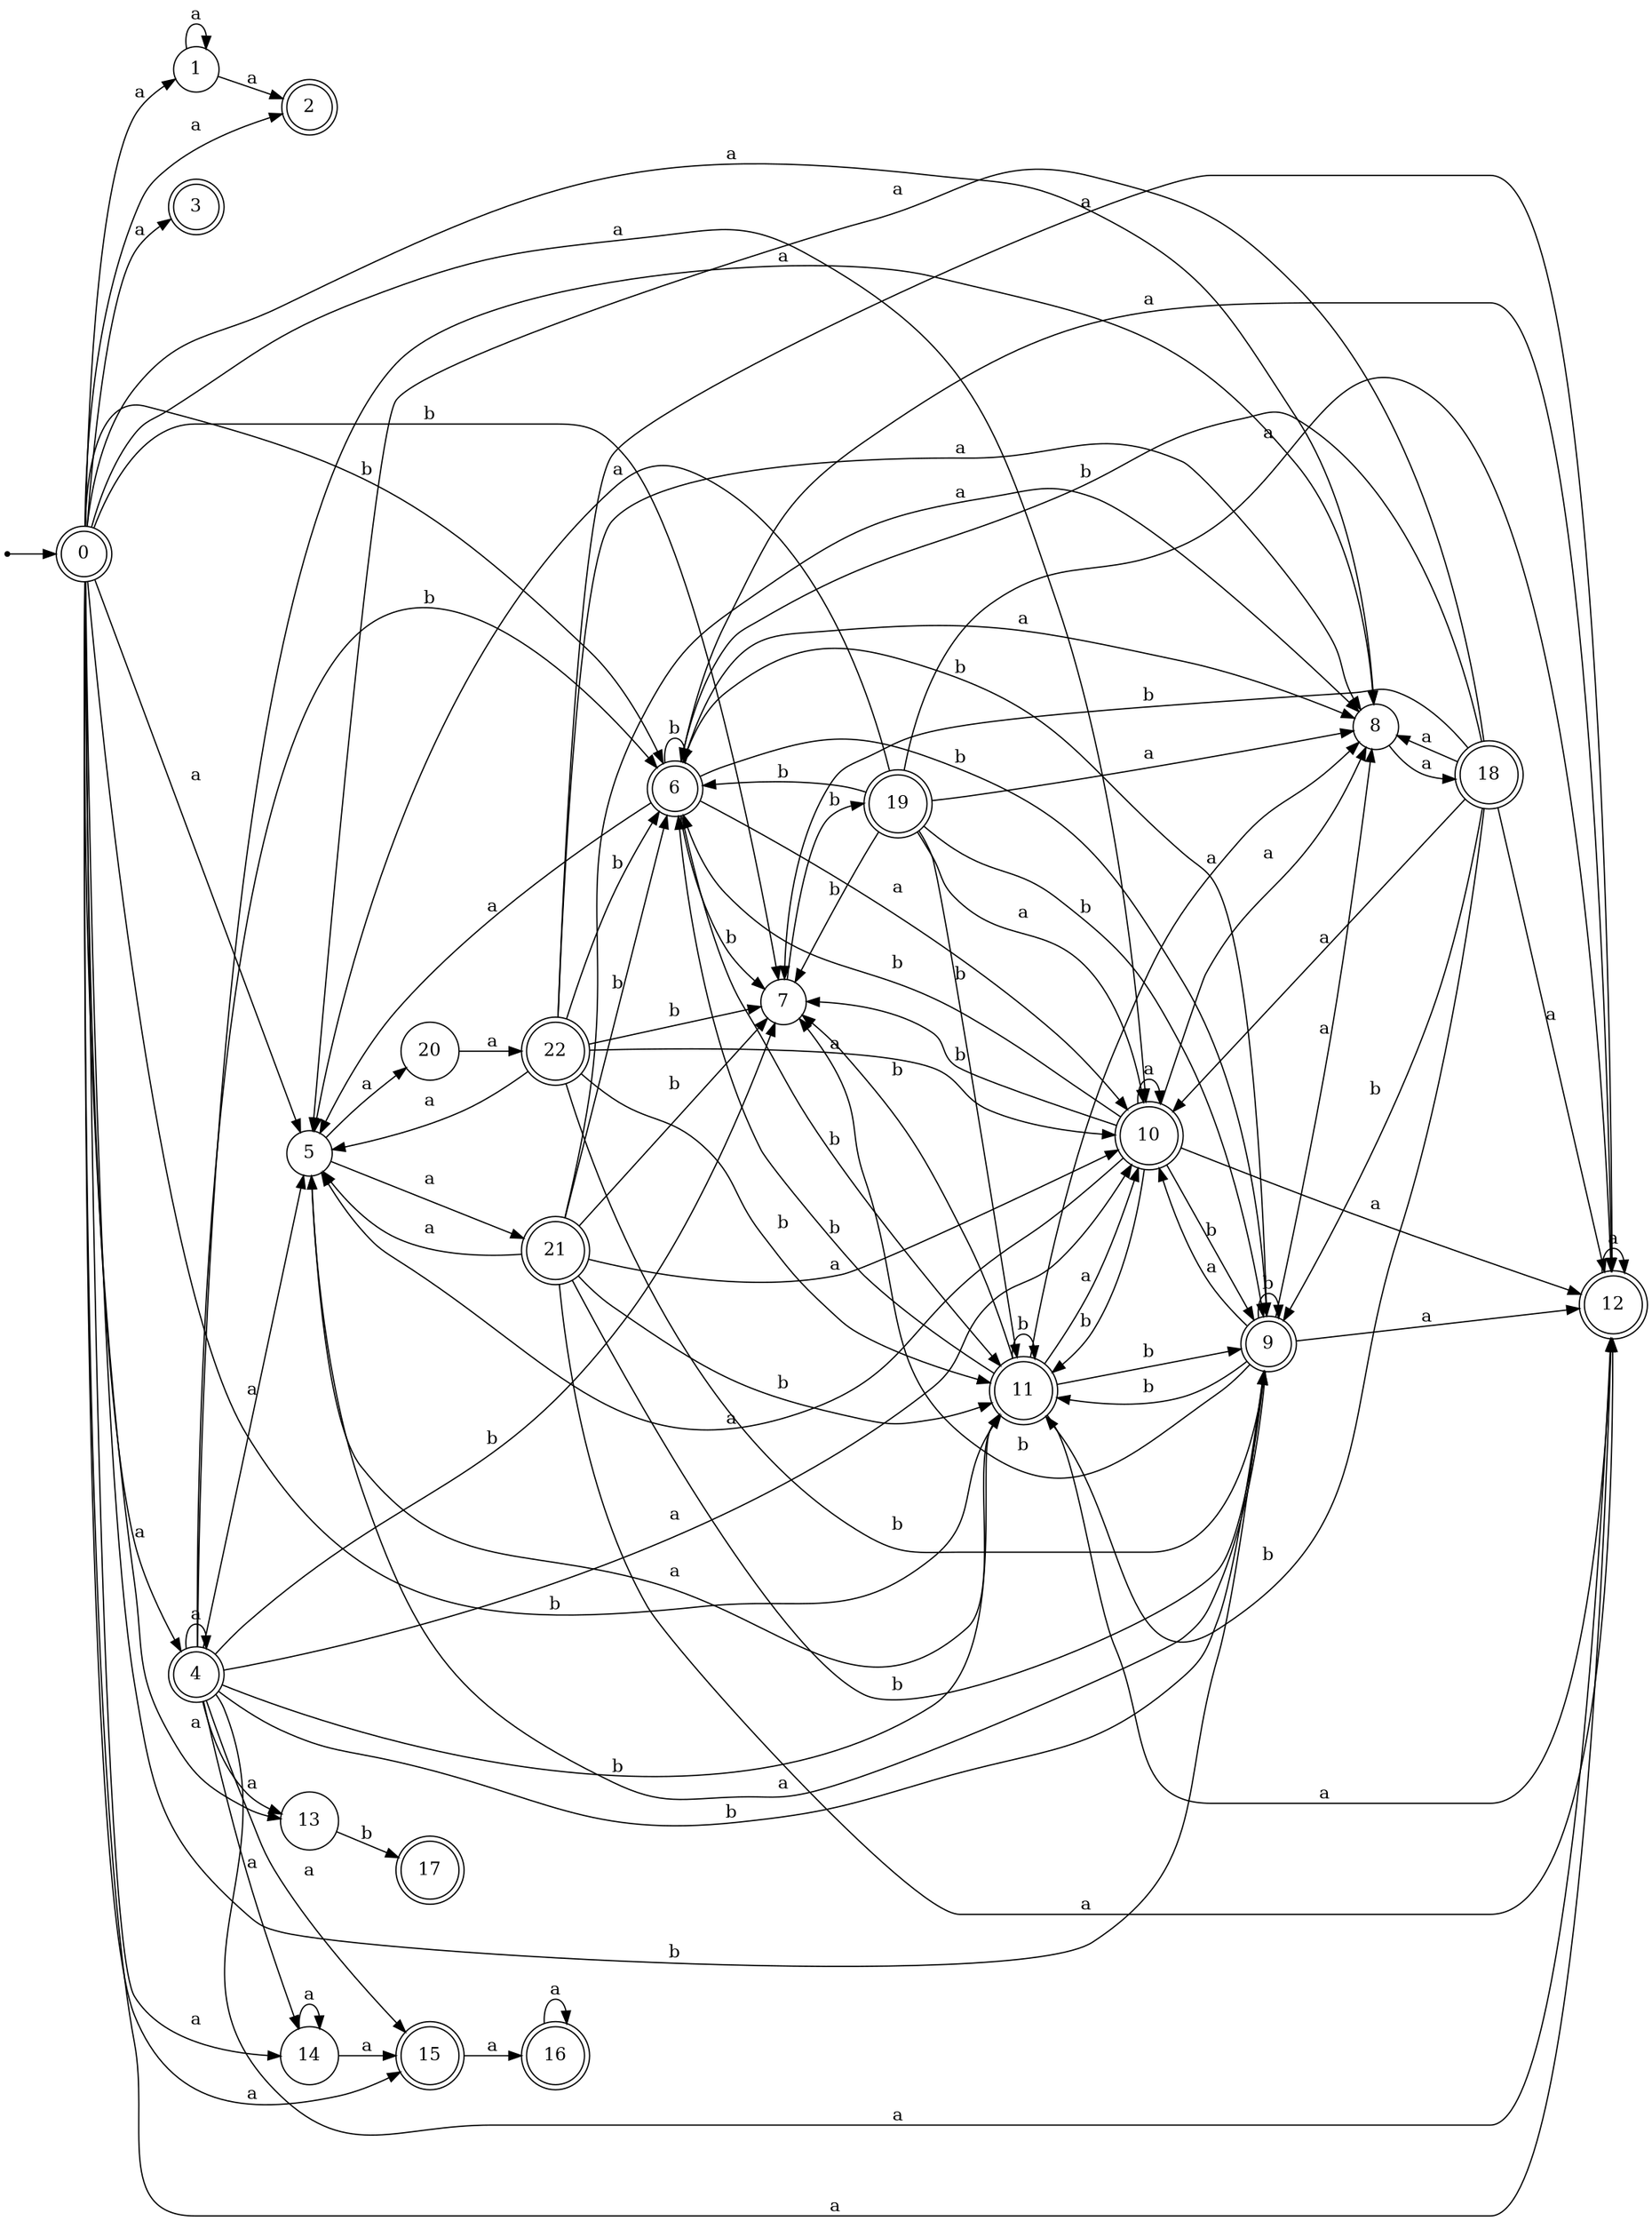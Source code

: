 digraph finite_state_machine {
rankdir=LR;
size="20,20";
node [shape = point]; "dummy0"
node [shape = doublecircle]; "0";"dummy0" -> "0";
node [shape = circle]; "1";
node [shape = doublecircle]; "2";node [shape = doublecircle]; "3";node [shape = doublecircle]; "4";node [shape = circle]; "5";
node [shape = doublecircle]; "6";node [shape = circle]; "7";
node [shape = circle]; "8";
node [shape = doublecircle]; "9";node [shape = doublecircle]; "10";node [shape = doublecircle]; "11";node [shape = doublecircle]; "12";node [shape = circle]; "13";
node [shape = circle]; "14";
node [shape = doublecircle]; "15";node [shape = doublecircle]; "16";node [shape = doublecircle]; "17";node [shape = doublecircle]; "18";node [shape = doublecircle]; "19";node [shape = circle]; "20";
node [shape = doublecircle]; "21";node [shape = doublecircle]; "22";"0" -> "1" [label = "a"];
 "0" -> "2" [label = "a"];
 "0" -> "3" [label = "a"];
 "0" -> "4" [label = "a"];
 "0" -> "5" [label = "a"];
 "0" -> "8" [label = "a"];
 "0" -> "10" [label = "a"];
 "0" -> "12" [label = "a"];
 "0" -> "13" [label = "a"];
 "0" -> "14" [label = "a"];
 "0" -> "15" [label = "a"];
 "0" -> "9" [label = "b"];
 "0" -> "11" [label = "b"];
 "0" -> "6" [label = "b"];
 "0" -> "7" [label = "b"];
 "15" -> "16" [label = "a"];
 "16" -> "16" [label = "a"];
 "14" -> "14" [label = "a"];
 "14" -> "15" [label = "a"];
 "13" -> "17" [label = "b"];
 "12" -> "12" [label = "a"];
 "11" -> "9" [label = "b"];
 "11" -> "11" [label = "b"];
 "11" -> "6" [label = "b"];
 "11" -> "7" [label = "b"];
 "11" -> "8" [label = "a"];
 "11" -> "10" [label = "a"];
 "11" -> "12" [label = "a"];
 "11" -> "5" [label = "a"];
 "10" -> "8" [label = "a"];
 "10" -> "10" [label = "a"];
 "10" -> "12" [label = "a"];
 "10" -> "5" [label = "a"];
 "10" -> "9" [label = "b"];
 "10" -> "11" [label = "b"];
 "10" -> "6" [label = "b"];
 "10" -> "7" [label = "b"];
 "9" -> "9" [label = "b"];
 "9" -> "11" [label = "b"];
 "9" -> "6" [label = "b"];
 "9" -> "7" [label = "b"];
 "9" -> "8" [label = "a"];
 "9" -> "10" [label = "a"];
 "9" -> "12" [label = "a"];
 "9" -> "5" [label = "a"];
 "8" -> "18" [label = "a"];
 "18" -> "8" [label = "a"];
 "18" -> "10" [label = "a"];
 "18" -> "12" [label = "a"];
 "18" -> "5" [label = "a"];
 "18" -> "9" [label = "b"];
 "18" -> "11" [label = "b"];
 "18" -> "6" [label = "b"];
 "18" -> "7" [label = "b"];
 "7" -> "19" [label = "b"];
 "19" -> "9" [label = "b"];
 "19" -> "11" [label = "b"];
 "19" -> "6" [label = "b"];
 "19" -> "7" [label = "b"];
 "19" -> "8" [label = "a"];
 "19" -> "10" [label = "a"];
 "19" -> "12" [label = "a"];
 "19" -> "5" [label = "a"];
 "6" -> "9" [label = "b"];
 "6" -> "11" [label = "b"];
 "6" -> "6" [label = "b"];
 "6" -> "7" [label = "b"];
 "6" -> "8" [label = "a"];
 "6" -> "10" [label = "a"];
 "6" -> "12" [label = "a"];
 "6" -> "5" [label = "a"];
 "5" -> "20" [label = "a"];
 "5" -> "21" [label = "a"];
 "21" -> "8" [label = "a"];
 "21" -> "10" [label = "a"];
 "21" -> "12" [label = "a"];
 "21" -> "5" [label = "a"];
 "21" -> "9" [label = "b"];
 "21" -> "11" [label = "b"];
 "21" -> "6" [label = "b"];
 "21" -> "7" [label = "b"];
 "20" -> "22" [label = "a"];
 "22" -> "8" [label = "a"];
 "22" -> "10" [label = "a"];
 "22" -> "12" [label = "a"];
 "22" -> "5" [label = "a"];
 "22" -> "9" [label = "b"];
 "22" -> "11" [label = "b"];
 "22" -> "6" [label = "b"];
 "22" -> "7" [label = "b"];
 "4" -> "4" [label = "a"];
 "4" -> "5" [label = "a"];
 "4" -> "8" [label = "a"];
 "4" -> "10" [label = "a"];
 "4" -> "12" [label = "a"];
 "4" -> "13" [label = "a"];
 "4" -> "14" [label = "a"];
 "4" -> "15" [label = "a"];
 "4" -> "9" [label = "b"];
 "4" -> "11" [label = "b"];
 "4" -> "6" [label = "b"];
 "4" -> "7" [label = "b"];
 "1" -> "1" [label = "a"];
 "1" -> "2" [label = "a"];
 }
